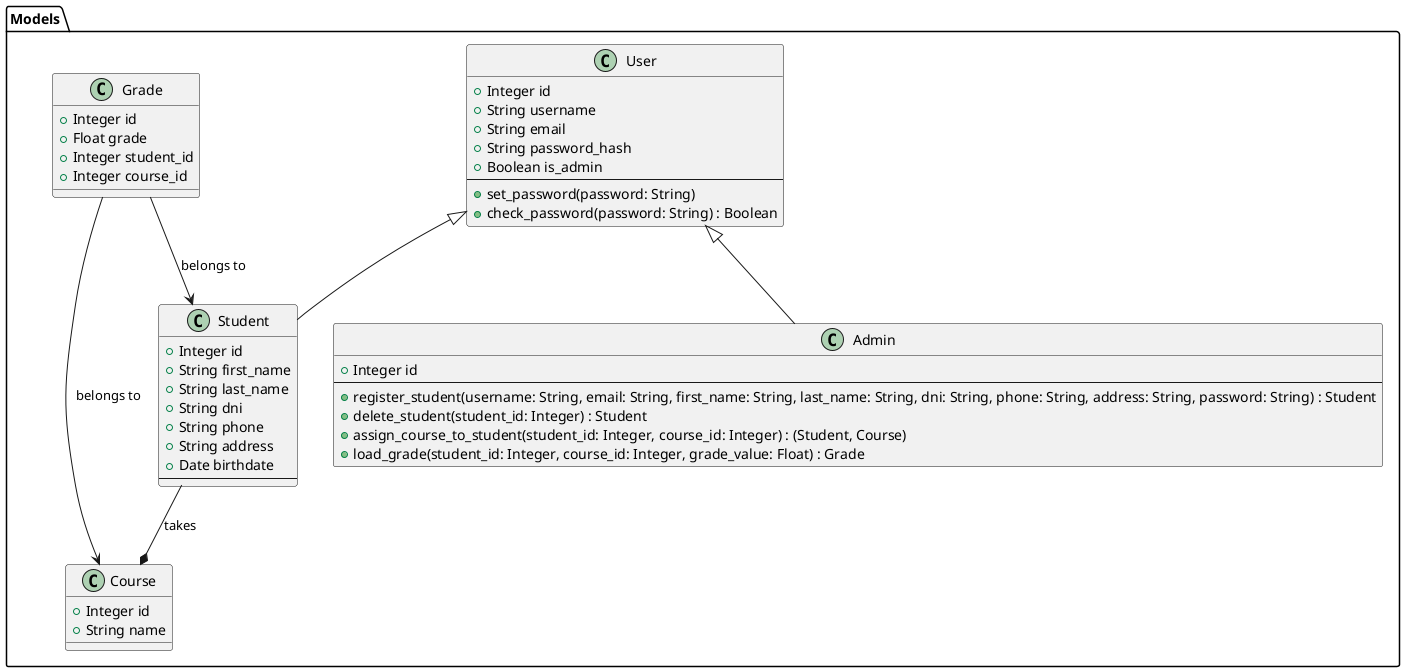 @startuml

package "Models" {
    class User {
        +Integer id
        +String username
        +String email
        +String password_hash
        +Boolean is_admin
        --
        +set_password(password: String)
        +check_password(password: String) : Boolean
    }

    class Student {
        +Integer id
        +String first_name
        +String last_name
        +String dni
        +String phone
        +String address
        +Date birthdate
        --
    }

    class Admin {
        +Integer id
        --
        +register_student(username: String, email: String, first_name: String, last_name: String, dni: String, phone: String, address: String, password: String) : Student
        +delete_student(student_id: Integer) : Student
        +assign_course_to_student(student_id: Integer, course_id: Integer) : (Student, Course)
        +load_grade(student_id: Integer, course_id: Integer, grade_value: Float) : Grade
    }

    class Course {
        +Integer id
        +String name
    }

    class Grade {
        +Integer id
        +Float grade
        +Integer student_id
        +Integer course_id
    }

    User <|-- Student
    User <|-- Admin

    Student --* Course : takes
    Grade --> Student : belongs to
    Grade --> Course : belongs to
}

@enduml